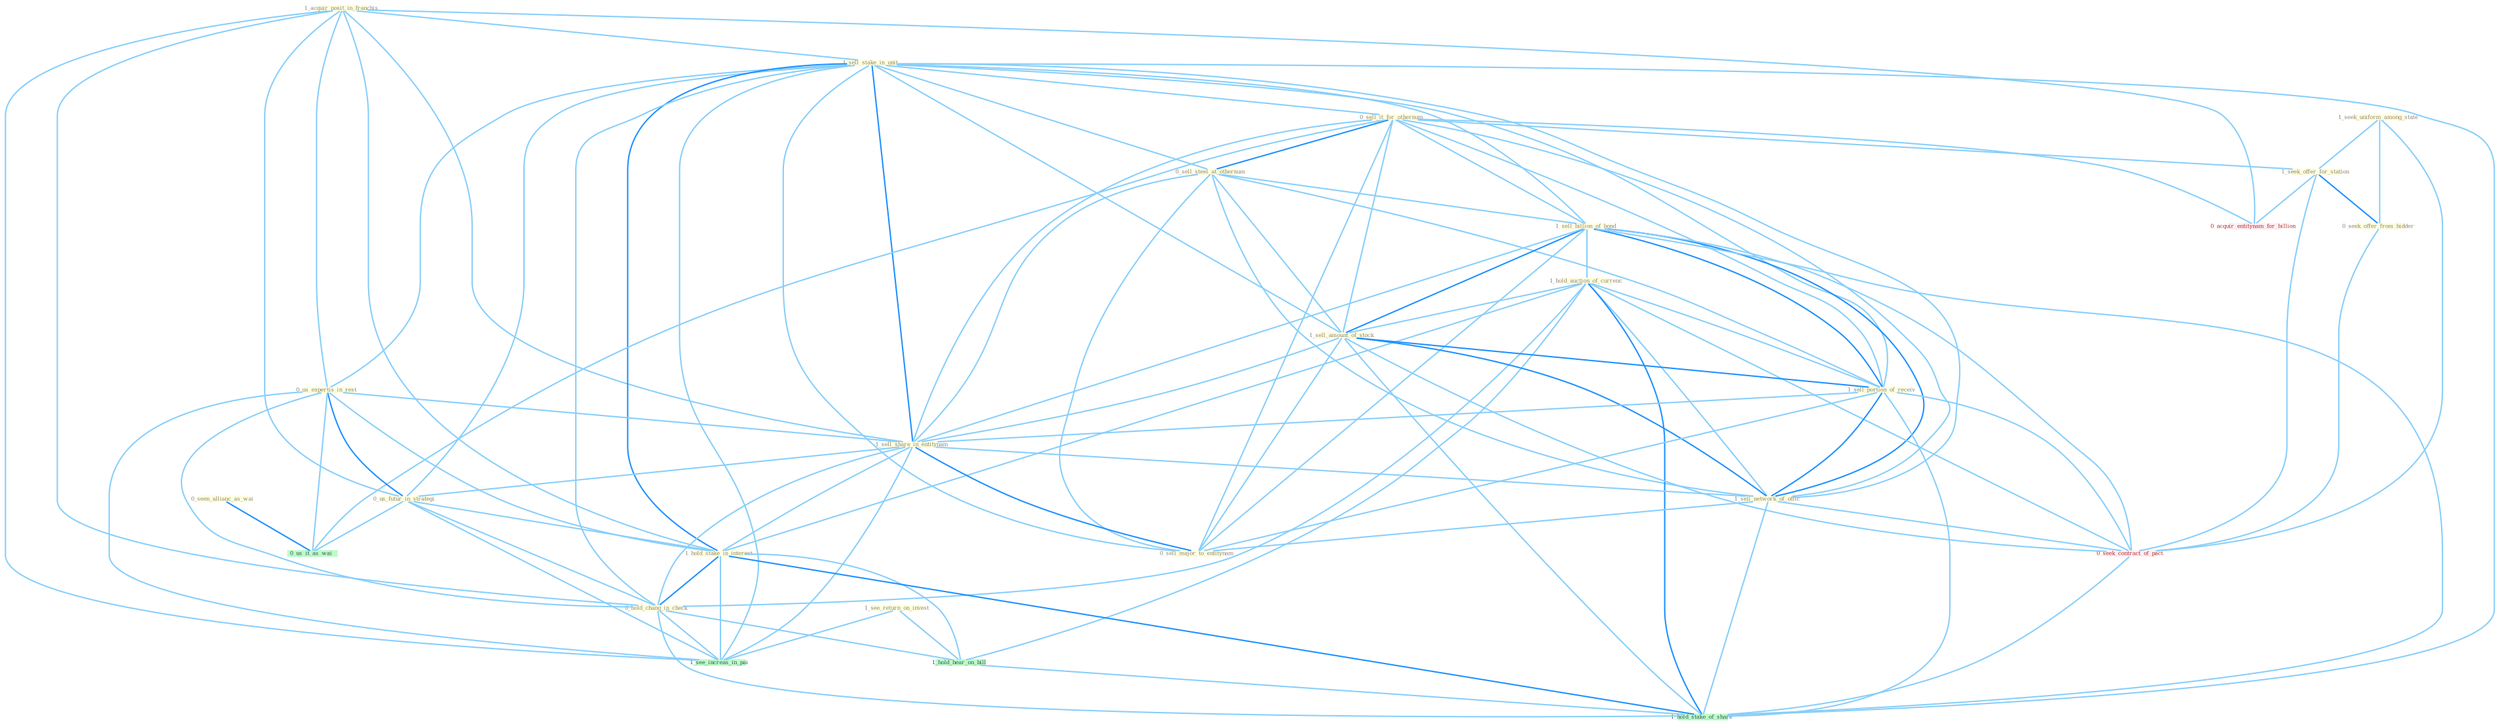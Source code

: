 Graph G{ 
    node
    [shape=polygon,style=filled,width=.5,height=.06,color="#BDFCC9",fixedsize=true,fontsize=4,
    fontcolor="#2f4f4f"];
    {node
    [color="#ffffe0", fontcolor="#8b7d6b"] "1_acquir_posit_in_franchis " "1_see_return_on_invest " "1_sell_stake_in_unit " "1_seek_uniform_among_state " "0_seen_allianc_as_wai " "0_sell_it_for_othernum " "0_sell_steel_at_othernum " "1_sell_billion_of_bond " "1_hold_auction_of_currenc " "1_seek_offer_for_station " "1_sell_amount_of_stock " "1_sell_portion_of_receiv " "0_us_expertis_in_rest " "1_sell_share_in_entitynam " "0_seek_offer_from_bidder " "1_sell_network_of_offic " "0_sell_major_to_entitynam " "0_us_futur_in_strategi " "1_hold_stake_in_interest " "0_hold_chang_in_check "}
{node [color="#fff0f5", fontcolor="#b22222"] "0_seek_contract_of_pact " "0_acquir_entitynam_for_billion "}
edge [color="#B0E2FF"];

	"1_acquir_posit_in_franchis " -- "1_sell_stake_in_unit " [w="1", color="#87cefa" ];
	"1_acquir_posit_in_franchis " -- "0_us_expertis_in_rest " [w="1", color="#87cefa" ];
	"1_acquir_posit_in_franchis " -- "1_sell_share_in_entitynam " [w="1", color="#87cefa" ];
	"1_acquir_posit_in_franchis " -- "0_us_futur_in_strategi " [w="1", color="#87cefa" ];
	"1_acquir_posit_in_franchis " -- "1_hold_stake_in_interest " [w="1", color="#87cefa" ];
	"1_acquir_posit_in_franchis " -- "0_hold_chang_in_check " [w="1", color="#87cefa" ];
	"1_acquir_posit_in_franchis " -- "0_acquir_entitynam_for_billion " [w="1", color="#87cefa" ];
	"1_acquir_posit_in_franchis " -- "1_see_increas_in_pai " [w="1", color="#87cefa" ];
	"1_see_return_on_invest " -- "1_see_increas_in_pai " [w="1", color="#87cefa" ];
	"1_see_return_on_invest " -- "1_hold_hear_on_bill " [w="1", color="#87cefa" ];
	"1_sell_stake_in_unit " -- "0_sell_it_for_othernum " [w="1", color="#87cefa" ];
	"1_sell_stake_in_unit " -- "0_sell_steel_at_othernum " [w="1", color="#87cefa" ];
	"1_sell_stake_in_unit " -- "1_sell_billion_of_bond " [w="1", color="#87cefa" ];
	"1_sell_stake_in_unit " -- "1_sell_amount_of_stock " [w="1", color="#87cefa" ];
	"1_sell_stake_in_unit " -- "1_sell_portion_of_receiv " [w="1", color="#87cefa" ];
	"1_sell_stake_in_unit " -- "0_us_expertis_in_rest " [w="1", color="#87cefa" ];
	"1_sell_stake_in_unit " -- "1_sell_share_in_entitynam " [w="2", color="#1e90ff" , len=0.8];
	"1_sell_stake_in_unit " -- "1_sell_network_of_offic " [w="1", color="#87cefa" ];
	"1_sell_stake_in_unit " -- "0_sell_major_to_entitynam " [w="1", color="#87cefa" ];
	"1_sell_stake_in_unit " -- "0_us_futur_in_strategi " [w="1", color="#87cefa" ];
	"1_sell_stake_in_unit " -- "1_hold_stake_in_interest " [w="2", color="#1e90ff" , len=0.8];
	"1_sell_stake_in_unit " -- "0_hold_chang_in_check " [w="1", color="#87cefa" ];
	"1_sell_stake_in_unit " -- "1_see_increas_in_pai " [w="1", color="#87cefa" ];
	"1_sell_stake_in_unit " -- "1_hold_stake_of_share " [w="1", color="#87cefa" ];
	"1_seek_uniform_among_state " -- "1_seek_offer_for_station " [w="1", color="#87cefa" ];
	"1_seek_uniform_among_state " -- "0_seek_offer_from_bidder " [w="1", color="#87cefa" ];
	"1_seek_uniform_among_state " -- "0_seek_contract_of_pact " [w="1", color="#87cefa" ];
	"0_seen_allianc_as_wai " -- "0_us_it_as_wai " [w="2", color="#1e90ff" , len=0.8];
	"0_sell_it_for_othernum " -- "0_sell_steel_at_othernum " [w="2", color="#1e90ff" , len=0.8];
	"0_sell_it_for_othernum " -- "1_sell_billion_of_bond " [w="1", color="#87cefa" ];
	"0_sell_it_for_othernum " -- "1_seek_offer_for_station " [w="1", color="#87cefa" ];
	"0_sell_it_for_othernum " -- "1_sell_amount_of_stock " [w="1", color="#87cefa" ];
	"0_sell_it_for_othernum " -- "1_sell_portion_of_receiv " [w="1", color="#87cefa" ];
	"0_sell_it_for_othernum " -- "1_sell_share_in_entitynam " [w="1", color="#87cefa" ];
	"0_sell_it_for_othernum " -- "1_sell_network_of_offic " [w="1", color="#87cefa" ];
	"0_sell_it_for_othernum " -- "0_sell_major_to_entitynam " [w="1", color="#87cefa" ];
	"0_sell_it_for_othernum " -- "0_us_it_as_wai " [w="1", color="#87cefa" ];
	"0_sell_it_for_othernum " -- "0_acquir_entitynam_for_billion " [w="1", color="#87cefa" ];
	"0_sell_steel_at_othernum " -- "1_sell_billion_of_bond " [w="1", color="#87cefa" ];
	"0_sell_steel_at_othernum " -- "1_sell_amount_of_stock " [w="1", color="#87cefa" ];
	"0_sell_steel_at_othernum " -- "1_sell_portion_of_receiv " [w="1", color="#87cefa" ];
	"0_sell_steel_at_othernum " -- "1_sell_share_in_entitynam " [w="1", color="#87cefa" ];
	"0_sell_steel_at_othernum " -- "1_sell_network_of_offic " [w="1", color="#87cefa" ];
	"0_sell_steel_at_othernum " -- "0_sell_major_to_entitynam " [w="1", color="#87cefa" ];
	"1_sell_billion_of_bond " -- "1_hold_auction_of_currenc " [w="1", color="#87cefa" ];
	"1_sell_billion_of_bond " -- "1_sell_amount_of_stock " [w="2", color="#1e90ff" , len=0.8];
	"1_sell_billion_of_bond " -- "1_sell_portion_of_receiv " [w="2", color="#1e90ff" , len=0.8];
	"1_sell_billion_of_bond " -- "1_sell_share_in_entitynam " [w="1", color="#87cefa" ];
	"1_sell_billion_of_bond " -- "1_sell_network_of_offic " [w="2", color="#1e90ff" , len=0.8];
	"1_sell_billion_of_bond " -- "0_sell_major_to_entitynam " [w="1", color="#87cefa" ];
	"1_sell_billion_of_bond " -- "0_seek_contract_of_pact " [w="1", color="#87cefa" ];
	"1_sell_billion_of_bond " -- "1_hold_stake_of_share " [w="1", color="#87cefa" ];
	"1_hold_auction_of_currenc " -- "1_sell_amount_of_stock " [w="1", color="#87cefa" ];
	"1_hold_auction_of_currenc " -- "1_sell_portion_of_receiv " [w="1", color="#87cefa" ];
	"1_hold_auction_of_currenc " -- "1_sell_network_of_offic " [w="1", color="#87cefa" ];
	"1_hold_auction_of_currenc " -- "1_hold_stake_in_interest " [w="1", color="#87cefa" ];
	"1_hold_auction_of_currenc " -- "0_hold_chang_in_check " [w="1", color="#87cefa" ];
	"1_hold_auction_of_currenc " -- "0_seek_contract_of_pact " [w="1", color="#87cefa" ];
	"1_hold_auction_of_currenc " -- "1_hold_hear_on_bill " [w="1", color="#87cefa" ];
	"1_hold_auction_of_currenc " -- "1_hold_stake_of_share " [w="2", color="#1e90ff" , len=0.8];
	"1_seek_offer_for_station " -- "0_seek_offer_from_bidder " [w="2", color="#1e90ff" , len=0.8];
	"1_seek_offer_for_station " -- "0_seek_contract_of_pact " [w="1", color="#87cefa" ];
	"1_seek_offer_for_station " -- "0_acquir_entitynam_for_billion " [w="1", color="#87cefa" ];
	"1_sell_amount_of_stock " -- "1_sell_portion_of_receiv " [w="2", color="#1e90ff" , len=0.8];
	"1_sell_amount_of_stock " -- "1_sell_share_in_entitynam " [w="1", color="#87cefa" ];
	"1_sell_amount_of_stock " -- "1_sell_network_of_offic " [w="2", color="#1e90ff" , len=0.8];
	"1_sell_amount_of_stock " -- "0_sell_major_to_entitynam " [w="1", color="#87cefa" ];
	"1_sell_amount_of_stock " -- "0_seek_contract_of_pact " [w="1", color="#87cefa" ];
	"1_sell_amount_of_stock " -- "1_hold_stake_of_share " [w="1", color="#87cefa" ];
	"1_sell_portion_of_receiv " -- "1_sell_share_in_entitynam " [w="1", color="#87cefa" ];
	"1_sell_portion_of_receiv " -- "1_sell_network_of_offic " [w="2", color="#1e90ff" , len=0.8];
	"1_sell_portion_of_receiv " -- "0_sell_major_to_entitynam " [w="1", color="#87cefa" ];
	"1_sell_portion_of_receiv " -- "0_seek_contract_of_pact " [w="1", color="#87cefa" ];
	"1_sell_portion_of_receiv " -- "1_hold_stake_of_share " [w="1", color="#87cefa" ];
	"0_us_expertis_in_rest " -- "1_sell_share_in_entitynam " [w="1", color="#87cefa" ];
	"0_us_expertis_in_rest " -- "0_us_futur_in_strategi " [w="2", color="#1e90ff" , len=0.8];
	"0_us_expertis_in_rest " -- "1_hold_stake_in_interest " [w="1", color="#87cefa" ];
	"0_us_expertis_in_rest " -- "0_hold_chang_in_check " [w="1", color="#87cefa" ];
	"0_us_expertis_in_rest " -- "0_us_it_as_wai " [w="1", color="#87cefa" ];
	"0_us_expertis_in_rest " -- "1_see_increas_in_pai " [w="1", color="#87cefa" ];
	"1_sell_share_in_entitynam " -- "1_sell_network_of_offic " [w="1", color="#87cefa" ];
	"1_sell_share_in_entitynam " -- "0_sell_major_to_entitynam " [w="2", color="#1e90ff" , len=0.8];
	"1_sell_share_in_entitynam " -- "0_us_futur_in_strategi " [w="1", color="#87cefa" ];
	"1_sell_share_in_entitynam " -- "1_hold_stake_in_interest " [w="1", color="#87cefa" ];
	"1_sell_share_in_entitynam " -- "0_hold_chang_in_check " [w="1", color="#87cefa" ];
	"1_sell_share_in_entitynam " -- "1_see_increas_in_pai " [w="1", color="#87cefa" ];
	"0_seek_offer_from_bidder " -- "0_seek_contract_of_pact " [w="1", color="#87cefa" ];
	"1_sell_network_of_offic " -- "0_sell_major_to_entitynam " [w="1", color="#87cefa" ];
	"1_sell_network_of_offic " -- "0_seek_contract_of_pact " [w="1", color="#87cefa" ];
	"1_sell_network_of_offic " -- "1_hold_stake_of_share " [w="1", color="#87cefa" ];
	"0_us_futur_in_strategi " -- "1_hold_stake_in_interest " [w="1", color="#87cefa" ];
	"0_us_futur_in_strategi " -- "0_hold_chang_in_check " [w="1", color="#87cefa" ];
	"0_us_futur_in_strategi " -- "0_us_it_as_wai " [w="1", color="#87cefa" ];
	"0_us_futur_in_strategi " -- "1_see_increas_in_pai " [w="1", color="#87cefa" ];
	"1_hold_stake_in_interest " -- "0_hold_chang_in_check " [w="2", color="#1e90ff" , len=0.8];
	"1_hold_stake_in_interest " -- "1_see_increas_in_pai " [w="1", color="#87cefa" ];
	"1_hold_stake_in_interest " -- "1_hold_hear_on_bill " [w="1", color="#87cefa" ];
	"1_hold_stake_in_interest " -- "1_hold_stake_of_share " [w="2", color="#1e90ff" , len=0.8];
	"0_hold_chang_in_check " -- "1_see_increas_in_pai " [w="1", color="#87cefa" ];
	"0_hold_chang_in_check " -- "1_hold_hear_on_bill " [w="1", color="#87cefa" ];
	"0_hold_chang_in_check " -- "1_hold_stake_of_share " [w="1", color="#87cefa" ];
	"0_seek_contract_of_pact " -- "1_hold_stake_of_share " [w="1", color="#87cefa" ];
	"1_hold_hear_on_bill " -- "1_hold_stake_of_share " [w="1", color="#87cefa" ];
}